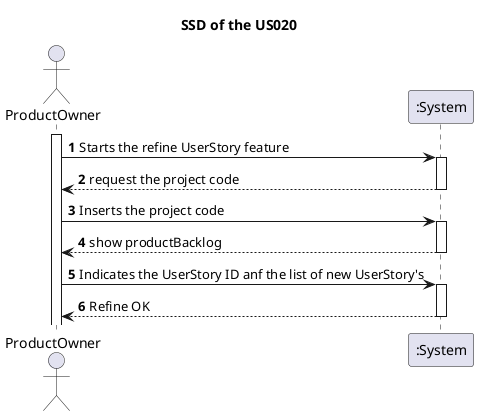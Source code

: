 @startuml
'https://plantuml.com/sequence-diagram

title SSD of the US020

autoactivate on
autonumber

actor "ProductOwner" as User
participant ":System" as System

activate User

User -> System: Starts the refine UserStory feature
System --> User: request the project code
User -> System: Inserts the project code
System --> User: show productBacklog
User -> System: Indicates the UserStory ID anf the list of new UserStory's
User <-- System: Refine OK
@enduml